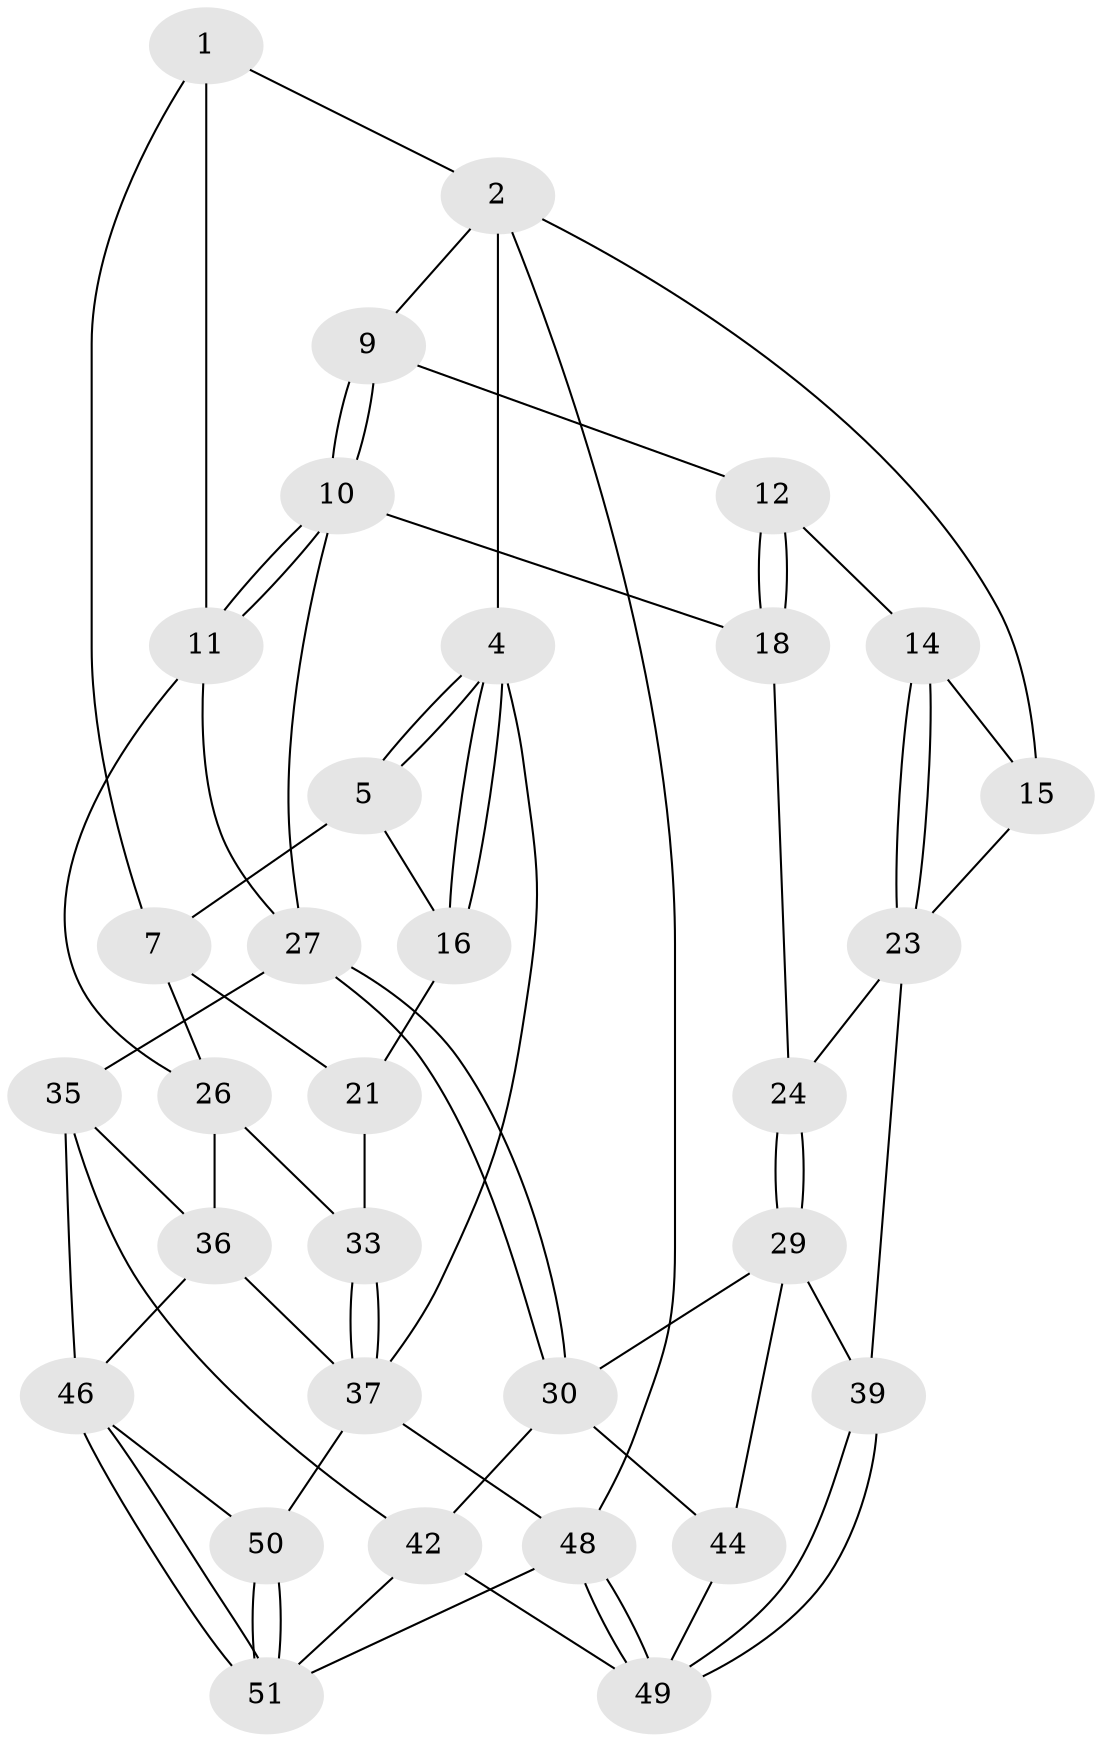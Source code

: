 // Generated by graph-tools (version 1.1) at 2025/52/02/27/25 19:52:41]
// undirected, 32 vertices, 71 edges
graph export_dot {
graph [start="1"]
  node [color=gray90,style=filled];
  1 [pos="+0.4503805023678714+0",super="+6"];
  2 [pos="+0.6793751004431741+0",super="+3"];
  4 [pos="+0+0"];
  5 [pos="+0.2349614753864975+0",super="+8"];
  7 [pos="+0.32997873506716635+0.13423691411944924",super="+20"];
  9 [pos="+0.6873445282402069+0"];
  10 [pos="+0.5021595868346592+0.2134790053589636",super="+19"];
  11 [pos="+0.4507053759554647+0.2112014047874777",super="+25"];
  12 [pos="+0.7463250043813842+0.0037118137973296563",super="+13"];
  14 [pos="+0.880612293723088+0.1317917445921283"];
  15 [pos="+1+0.003746464442671827"];
  16 [pos="+0+0",super="+17"];
  18 [pos="+0.6065590767291239+0.21728357098499126",super="+22"];
  21 [pos="+0.1450696049133599+0.2589911115261919",super="+31"];
  23 [pos="+0.8931519392966228+0.38251161602119815",super="+34"];
  24 [pos="+0.7701043893492008+0.41645733460443285"];
  26 [pos="+0.17264757188789775+0.3064652555661094",super="+32"];
  27 [pos="+0.6117497554577548+0.4870348830754445",super="+28"];
  29 [pos="+0.7520254514408437+0.43682023719945107",super="+40"];
  30 [pos="+0.6395177805179795+0.503504243031614",super="+41"];
  33 [pos="+0+0.6473817202962664"];
  35 [pos="+0.3144124263838305+0.5679656608478156",super="+43"];
  36 [pos="+0.263405028381389+0.5751725964270077",super="+45"];
  37 [pos="+0+1",super="+38"];
  39 [pos="+1+0.7167529952082781"];
  42 [pos="+0.5722018415394455+0.6902859482349761",super="+52"];
  44 [pos="+0.8478011208730364+0.7284259613900043"];
  46 [pos="+0.3366155191655809+0.7608082215670422",super="+47"];
  48 [pos="+1+1"];
  49 [pos="+1+1",super="+54"];
  50 [pos="+0+1"];
  51 [pos="+0.42249558270565235+1",super="+53"];
  1 -- 2;
  1 -- 11;
  1 -- 7;
  2 -- 9;
  2 -- 48;
  2 -- 4;
  2 -- 15;
  4 -- 5;
  4 -- 5;
  4 -- 16;
  4 -- 16;
  4 -- 37;
  5 -- 16;
  5 -- 7;
  7 -- 26;
  7 -- 21;
  9 -- 10;
  9 -- 10;
  9 -- 12;
  10 -- 11;
  10 -- 11;
  10 -- 27;
  10 -- 18;
  11 -- 26;
  11 -- 27;
  12 -- 18 [weight=2];
  12 -- 18;
  12 -- 14;
  14 -- 15;
  14 -- 23;
  14 -- 23;
  15 -- 23;
  16 -- 21 [weight=2];
  18 -- 24;
  21 -- 33;
  23 -- 24;
  23 -- 39;
  24 -- 29;
  24 -- 29;
  26 -- 33;
  26 -- 36;
  27 -- 30;
  27 -- 30;
  27 -- 35;
  29 -- 30;
  29 -- 44;
  29 -- 39;
  30 -- 42;
  30 -- 44;
  33 -- 37;
  33 -- 37;
  35 -- 36;
  35 -- 42;
  35 -- 46;
  36 -- 37;
  36 -- 46;
  37 -- 48;
  37 -- 50;
  39 -- 49;
  39 -- 49;
  42 -- 49;
  42 -- 51;
  44 -- 49;
  46 -- 51;
  46 -- 51;
  46 -- 50;
  48 -- 49;
  48 -- 49;
  48 -- 51;
  50 -- 51;
  50 -- 51;
}
